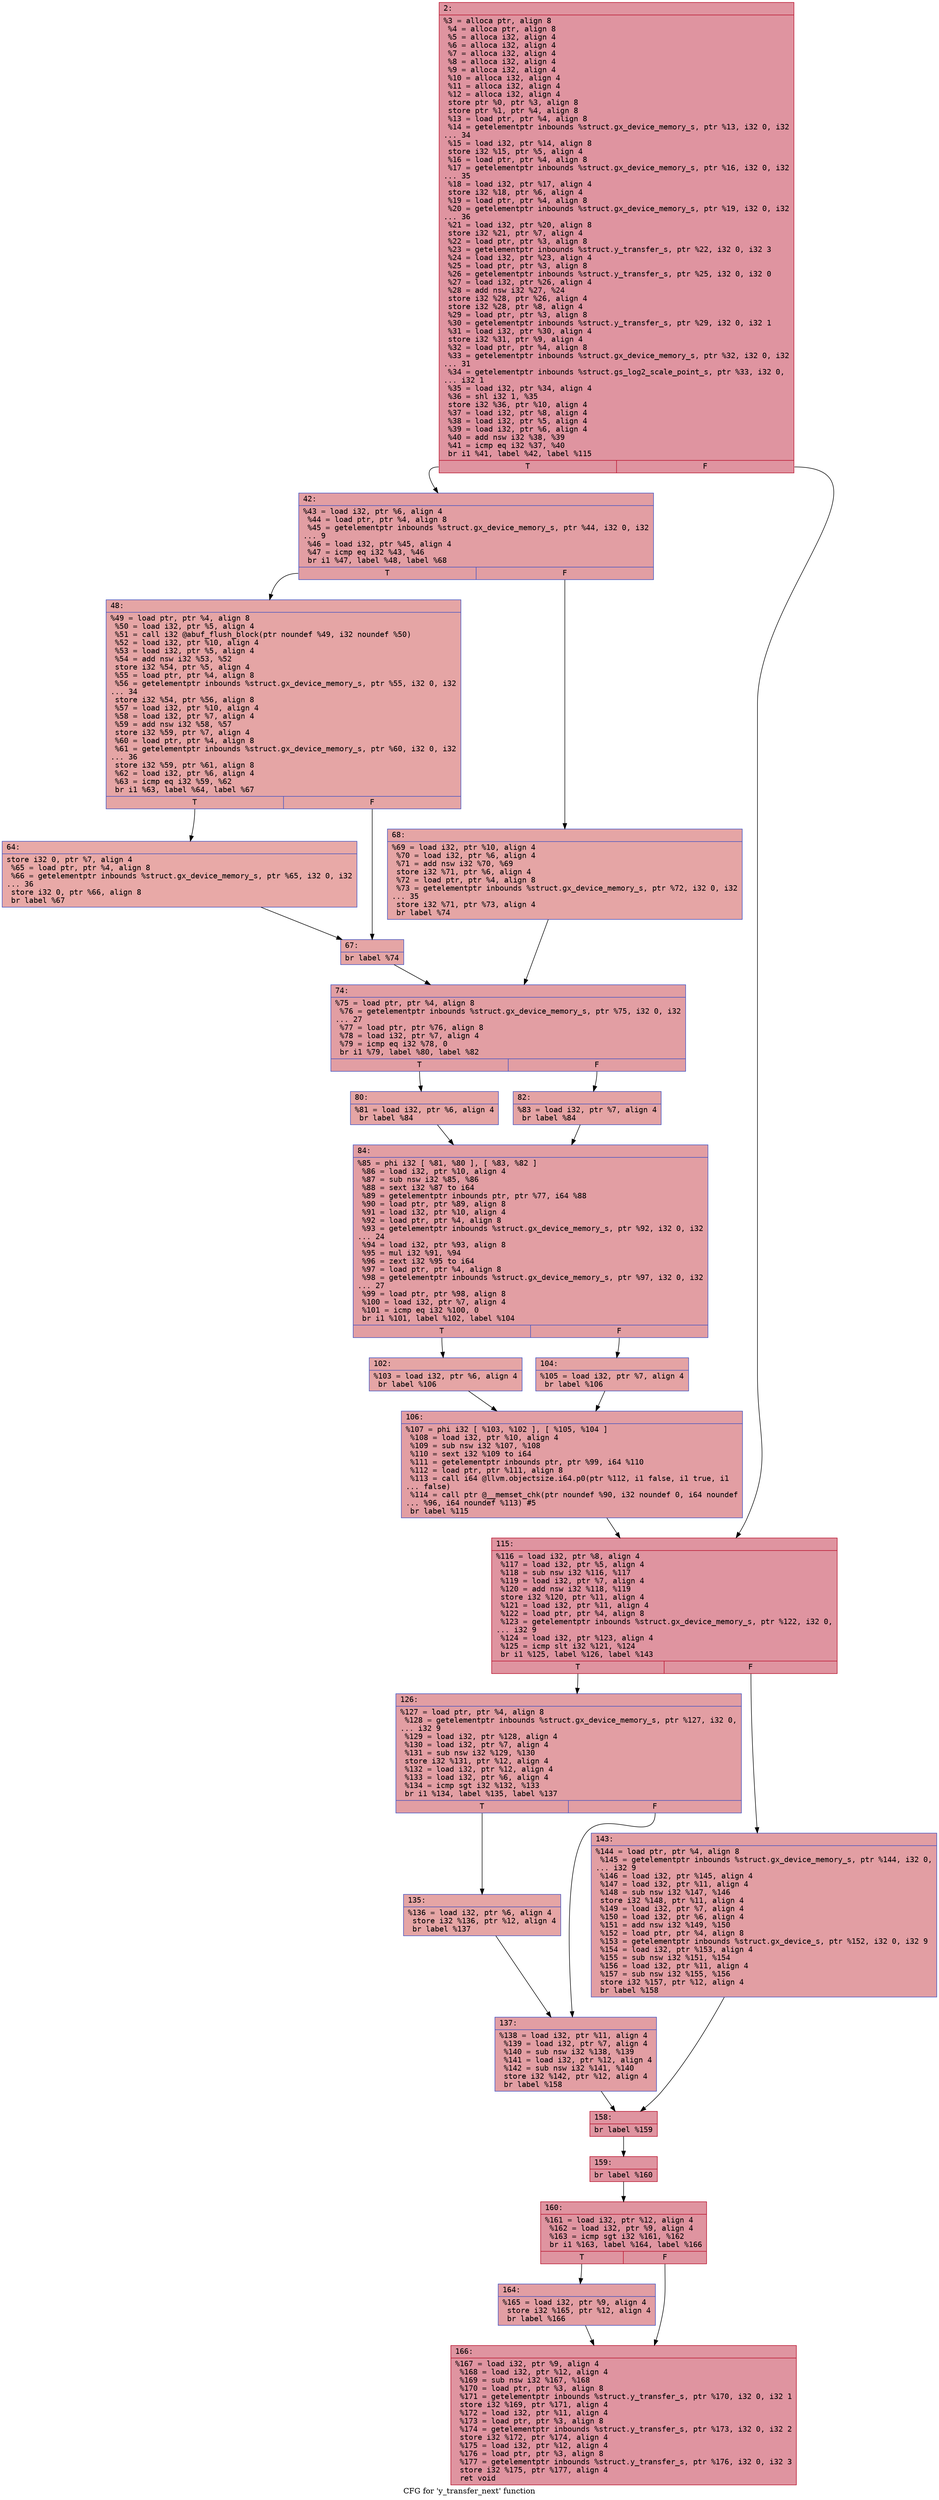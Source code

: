 digraph "CFG for 'y_transfer_next' function" {
	label="CFG for 'y_transfer_next' function";

	Node0x600002aeb7a0 [shape=record,color="#b70d28ff", style=filled, fillcolor="#b70d2870" fontname="Courier",label="{2:\l|  %3 = alloca ptr, align 8\l  %4 = alloca ptr, align 8\l  %5 = alloca i32, align 4\l  %6 = alloca i32, align 4\l  %7 = alloca i32, align 4\l  %8 = alloca i32, align 4\l  %9 = alloca i32, align 4\l  %10 = alloca i32, align 4\l  %11 = alloca i32, align 4\l  %12 = alloca i32, align 4\l  store ptr %0, ptr %3, align 8\l  store ptr %1, ptr %4, align 8\l  %13 = load ptr, ptr %4, align 8\l  %14 = getelementptr inbounds %struct.gx_device_memory_s, ptr %13, i32 0, i32\l... 34\l  %15 = load i32, ptr %14, align 8\l  store i32 %15, ptr %5, align 4\l  %16 = load ptr, ptr %4, align 8\l  %17 = getelementptr inbounds %struct.gx_device_memory_s, ptr %16, i32 0, i32\l... 35\l  %18 = load i32, ptr %17, align 4\l  store i32 %18, ptr %6, align 4\l  %19 = load ptr, ptr %4, align 8\l  %20 = getelementptr inbounds %struct.gx_device_memory_s, ptr %19, i32 0, i32\l... 36\l  %21 = load i32, ptr %20, align 8\l  store i32 %21, ptr %7, align 4\l  %22 = load ptr, ptr %3, align 8\l  %23 = getelementptr inbounds %struct.y_transfer_s, ptr %22, i32 0, i32 3\l  %24 = load i32, ptr %23, align 4\l  %25 = load ptr, ptr %3, align 8\l  %26 = getelementptr inbounds %struct.y_transfer_s, ptr %25, i32 0, i32 0\l  %27 = load i32, ptr %26, align 4\l  %28 = add nsw i32 %27, %24\l  store i32 %28, ptr %26, align 4\l  store i32 %28, ptr %8, align 4\l  %29 = load ptr, ptr %3, align 8\l  %30 = getelementptr inbounds %struct.y_transfer_s, ptr %29, i32 0, i32 1\l  %31 = load i32, ptr %30, align 4\l  store i32 %31, ptr %9, align 4\l  %32 = load ptr, ptr %4, align 8\l  %33 = getelementptr inbounds %struct.gx_device_memory_s, ptr %32, i32 0, i32\l... 31\l  %34 = getelementptr inbounds %struct.gs_log2_scale_point_s, ptr %33, i32 0,\l... i32 1\l  %35 = load i32, ptr %34, align 4\l  %36 = shl i32 1, %35\l  store i32 %36, ptr %10, align 4\l  %37 = load i32, ptr %8, align 4\l  %38 = load i32, ptr %5, align 4\l  %39 = load i32, ptr %6, align 4\l  %40 = add nsw i32 %38, %39\l  %41 = icmp eq i32 %37, %40\l  br i1 %41, label %42, label %115\l|{<s0>T|<s1>F}}"];
	Node0x600002aeb7a0:s0 -> Node0x600002aeb7f0[tooltip="2 -> 42\nProbability 50.00%" ];
	Node0x600002aeb7a0:s1 -> Node0x600002aebbb0[tooltip="2 -> 115\nProbability 50.00%" ];
	Node0x600002aeb7f0 [shape=record,color="#3d50c3ff", style=filled, fillcolor="#be242e70" fontname="Courier",label="{42:\l|  %43 = load i32, ptr %6, align 4\l  %44 = load ptr, ptr %4, align 8\l  %45 = getelementptr inbounds %struct.gx_device_memory_s, ptr %44, i32 0, i32\l... 9\l  %46 = load i32, ptr %45, align 4\l  %47 = icmp eq i32 %43, %46\l  br i1 %47, label %48, label %68\l|{<s0>T|<s1>F}}"];
	Node0x600002aeb7f0:s0 -> Node0x600002aeb840[tooltip="42 -> 48\nProbability 50.00%" ];
	Node0x600002aeb7f0:s1 -> Node0x600002aeb930[tooltip="42 -> 68\nProbability 50.00%" ];
	Node0x600002aeb840 [shape=record,color="#3d50c3ff", style=filled, fillcolor="#c5333470" fontname="Courier",label="{48:\l|  %49 = load ptr, ptr %4, align 8\l  %50 = load i32, ptr %5, align 4\l  %51 = call i32 @abuf_flush_block(ptr noundef %49, i32 noundef %50)\l  %52 = load i32, ptr %10, align 4\l  %53 = load i32, ptr %5, align 4\l  %54 = add nsw i32 %53, %52\l  store i32 %54, ptr %5, align 4\l  %55 = load ptr, ptr %4, align 8\l  %56 = getelementptr inbounds %struct.gx_device_memory_s, ptr %55, i32 0, i32\l... 34\l  store i32 %54, ptr %56, align 8\l  %57 = load i32, ptr %10, align 4\l  %58 = load i32, ptr %7, align 4\l  %59 = add nsw i32 %58, %57\l  store i32 %59, ptr %7, align 4\l  %60 = load ptr, ptr %4, align 8\l  %61 = getelementptr inbounds %struct.gx_device_memory_s, ptr %60, i32 0, i32\l... 36\l  store i32 %59, ptr %61, align 8\l  %62 = load i32, ptr %6, align 4\l  %63 = icmp eq i32 %59, %62\l  br i1 %63, label %64, label %67\l|{<s0>T|<s1>F}}"];
	Node0x600002aeb840:s0 -> Node0x600002aeb890[tooltip="48 -> 64\nProbability 50.00%" ];
	Node0x600002aeb840:s1 -> Node0x600002aeb8e0[tooltip="48 -> 67\nProbability 50.00%" ];
	Node0x600002aeb890 [shape=record,color="#3d50c3ff", style=filled, fillcolor="#ca3b3770" fontname="Courier",label="{64:\l|  store i32 0, ptr %7, align 4\l  %65 = load ptr, ptr %4, align 8\l  %66 = getelementptr inbounds %struct.gx_device_memory_s, ptr %65, i32 0, i32\l... 36\l  store i32 0, ptr %66, align 8\l  br label %67\l}"];
	Node0x600002aeb890 -> Node0x600002aeb8e0[tooltip="64 -> 67\nProbability 100.00%" ];
	Node0x600002aeb8e0 [shape=record,color="#3d50c3ff", style=filled, fillcolor="#c5333470" fontname="Courier",label="{67:\l|  br label %74\l}"];
	Node0x600002aeb8e0 -> Node0x600002aeb980[tooltip="67 -> 74\nProbability 100.00%" ];
	Node0x600002aeb930 [shape=record,color="#3d50c3ff", style=filled, fillcolor="#c5333470" fontname="Courier",label="{68:\l|  %69 = load i32, ptr %10, align 4\l  %70 = load i32, ptr %6, align 4\l  %71 = add nsw i32 %70, %69\l  store i32 %71, ptr %6, align 4\l  %72 = load ptr, ptr %4, align 8\l  %73 = getelementptr inbounds %struct.gx_device_memory_s, ptr %72, i32 0, i32\l... 35\l  store i32 %71, ptr %73, align 4\l  br label %74\l}"];
	Node0x600002aeb930 -> Node0x600002aeb980[tooltip="68 -> 74\nProbability 100.00%" ];
	Node0x600002aeb980 [shape=record,color="#3d50c3ff", style=filled, fillcolor="#be242e70" fontname="Courier",label="{74:\l|  %75 = load ptr, ptr %4, align 8\l  %76 = getelementptr inbounds %struct.gx_device_memory_s, ptr %75, i32 0, i32\l... 27\l  %77 = load ptr, ptr %76, align 8\l  %78 = load i32, ptr %7, align 4\l  %79 = icmp eq i32 %78, 0\l  br i1 %79, label %80, label %82\l|{<s0>T|<s1>F}}"];
	Node0x600002aeb980:s0 -> Node0x600002aeb9d0[tooltip="74 -> 80\nProbability 37.50%" ];
	Node0x600002aeb980:s1 -> Node0x600002aeba20[tooltip="74 -> 82\nProbability 62.50%" ];
	Node0x600002aeb9d0 [shape=record,color="#3d50c3ff", style=filled, fillcolor="#c5333470" fontname="Courier",label="{80:\l|  %81 = load i32, ptr %6, align 4\l  br label %84\l}"];
	Node0x600002aeb9d0 -> Node0x600002aeba70[tooltip="80 -> 84\nProbability 100.00%" ];
	Node0x600002aeba20 [shape=record,color="#3d50c3ff", style=filled, fillcolor="#c32e3170" fontname="Courier",label="{82:\l|  %83 = load i32, ptr %7, align 4\l  br label %84\l}"];
	Node0x600002aeba20 -> Node0x600002aeba70[tooltip="82 -> 84\nProbability 100.00%" ];
	Node0x600002aeba70 [shape=record,color="#3d50c3ff", style=filled, fillcolor="#be242e70" fontname="Courier",label="{84:\l|  %85 = phi i32 [ %81, %80 ], [ %83, %82 ]\l  %86 = load i32, ptr %10, align 4\l  %87 = sub nsw i32 %85, %86\l  %88 = sext i32 %87 to i64\l  %89 = getelementptr inbounds ptr, ptr %77, i64 %88\l  %90 = load ptr, ptr %89, align 8\l  %91 = load i32, ptr %10, align 4\l  %92 = load ptr, ptr %4, align 8\l  %93 = getelementptr inbounds %struct.gx_device_memory_s, ptr %92, i32 0, i32\l... 24\l  %94 = load i32, ptr %93, align 8\l  %95 = mul i32 %91, %94\l  %96 = zext i32 %95 to i64\l  %97 = load ptr, ptr %4, align 8\l  %98 = getelementptr inbounds %struct.gx_device_memory_s, ptr %97, i32 0, i32\l... 27\l  %99 = load ptr, ptr %98, align 8\l  %100 = load i32, ptr %7, align 4\l  %101 = icmp eq i32 %100, 0\l  br i1 %101, label %102, label %104\l|{<s0>T|<s1>F}}"];
	Node0x600002aeba70:s0 -> Node0x600002aebac0[tooltip="84 -> 102\nProbability 37.50%" ];
	Node0x600002aeba70:s1 -> Node0x600002aebb10[tooltip="84 -> 104\nProbability 62.50%" ];
	Node0x600002aebac0 [shape=record,color="#3d50c3ff", style=filled, fillcolor="#c5333470" fontname="Courier",label="{102:\l|  %103 = load i32, ptr %6, align 4\l  br label %106\l}"];
	Node0x600002aebac0 -> Node0x600002aebb60[tooltip="102 -> 106\nProbability 100.00%" ];
	Node0x600002aebb10 [shape=record,color="#3d50c3ff", style=filled, fillcolor="#c32e3170" fontname="Courier",label="{104:\l|  %105 = load i32, ptr %7, align 4\l  br label %106\l}"];
	Node0x600002aebb10 -> Node0x600002aebb60[tooltip="104 -> 106\nProbability 100.00%" ];
	Node0x600002aebb60 [shape=record,color="#3d50c3ff", style=filled, fillcolor="#be242e70" fontname="Courier",label="{106:\l|  %107 = phi i32 [ %103, %102 ], [ %105, %104 ]\l  %108 = load i32, ptr %10, align 4\l  %109 = sub nsw i32 %107, %108\l  %110 = sext i32 %109 to i64\l  %111 = getelementptr inbounds ptr, ptr %99, i64 %110\l  %112 = load ptr, ptr %111, align 8\l  %113 = call i64 @llvm.objectsize.i64.p0(ptr %112, i1 false, i1 true, i1\l... false)\l  %114 = call ptr @__memset_chk(ptr noundef %90, i32 noundef 0, i64 noundef\l... %96, i64 noundef %113) #5\l  br label %115\l}"];
	Node0x600002aebb60 -> Node0x600002aebbb0[tooltip="106 -> 115\nProbability 100.00%" ];
	Node0x600002aebbb0 [shape=record,color="#b70d28ff", style=filled, fillcolor="#b70d2870" fontname="Courier",label="{115:\l|  %116 = load i32, ptr %8, align 4\l  %117 = load i32, ptr %5, align 4\l  %118 = sub nsw i32 %116, %117\l  %119 = load i32, ptr %7, align 4\l  %120 = add nsw i32 %118, %119\l  store i32 %120, ptr %11, align 4\l  %121 = load i32, ptr %11, align 4\l  %122 = load ptr, ptr %4, align 8\l  %123 = getelementptr inbounds %struct.gx_device_memory_s, ptr %122, i32 0,\l... i32 9\l  %124 = load i32, ptr %123, align 4\l  %125 = icmp slt i32 %121, %124\l  br i1 %125, label %126, label %143\l|{<s0>T|<s1>F}}"];
	Node0x600002aebbb0:s0 -> Node0x600002aebc00[tooltip="115 -> 126\nProbability 50.00%" ];
	Node0x600002aebbb0:s1 -> Node0x600002aebcf0[tooltip="115 -> 143\nProbability 50.00%" ];
	Node0x600002aebc00 [shape=record,color="#3d50c3ff", style=filled, fillcolor="#be242e70" fontname="Courier",label="{126:\l|  %127 = load ptr, ptr %4, align 8\l  %128 = getelementptr inbounds %struct.gx_device_memory_s, ptr %127, i32 0,\l... i32 9\l  %129 = load i32, ptr %128, align 4\l  %130 = load i32, ptr %7, align 4\l  %131 = sub nsw i32 %129, %130\l  store i32 %131, ptr %12, align 4\l  %132 = load i32, ptr %12, align 4\l  %133 = load i32, ptr %6, align 4\l  %134 = icmp sgt i32 %132, %133\l  br i1 %134, label %135, label %137\l|{<s0>T|<s1>F}}"];
	Node0x600002aebc00:s0 -> Node0x600002aebc50[tooltip="126 -> 135\nProbability 50.00%" ];
	Node0x600002aebc00:s1 -> Node0x600002aebca0[tooltip="126 -> 137\nProbability 50.00%" ];
	Node0x600002aebc50 [shape=record,color="#3d50c3ff", style=filled, fillcolor="#c5333470" fontname="Courier",label="{135:\l|  %136 = load i32, ptr %6, align 4\l  store i32 %136, ptr %12, align 4\l  br label %137\l}"];
	Node0x600002aebc50 -> Node0x600002aebca0[tooltip="135 -> 137\nProbability 100.00%" ];
	Node0x600002aebca0 [shape=record,color="#3d50c3ff", style=filled, fillcolor="#be242e70" fontname="Courier",label="{137:\l|  %138 = load i32, ptr %11, align 4\l  %139 = load i32, ptr %7, align 4\l  %140 = sub nsw i32 %138, %139\l  %141 = load i32, ptr %12, align 4\l  %142 = sub nsw i32 %141, %140\l  store i32 %142, ptr %12, align 4\l  br label %158\l}"];
	Node0x600002aebca0 -> Node0x600002aebd40[tooltip="137 -> 158\nProbability 100.00%" ];
	Node0x600002aebcf0 [shape=record,color="#3d50c3ff", style=filled, fillcolor="#be242e70" fontname="Courier",label="{143:\l|  %144 = load ptr, ptr %4, align 8\l  %145 = getelementptr inbounds %struct.gx_device_memory_s, ptr %144, i32 0,\l... i32 9\l  %146 = load i32, ptr %145, align 4\l  %147 = load i32, ptr %11, align 4\l  %148 = sub nsw i32 %147, %146\l  store i32 %148, ptr %11, align 4\l  %149 = load i32, ptr %7, align 4\l  %150 = load i32, ptr %6, align 4\l  %151 = add nsw i32 %149, %150\l  %152 = load ptr, ptr %4, align 8\l  %153 = getelementptr inbounds %struct.gx_device_s, ptr %152, i32 0, i32 9\l  %154 = load i32, ptr %153, align 4\l  %155 = sub nsw i32 %151, %154\l  %156 = load i32, ptr %11, align 4\l  %157 = sub nsw i32 %155, %156\l  store i32 %157, ptr %12, align 4\l  br label %158\l}"];
	Node0x600002aebcf0 -> Node0x600002aebd40[tooltip="143 -> 158\nProbability 100.00%" ];
	Node0x600002aebd40 [shape=record,color="#b70d28ff", style=filled, fillcolor="#b70d2870" fontname="Courier",label="{158:\l|  br label %159\l}"];
	Node0x600002aebd40 -> Node0x600002aebd90[tooltip="158 -> 159\nProbability 100.00%" ];
	Node0x600002aebd90 [shape=record,color="#b70d28ff", style=filled, fillcolor="#b70d2870" fontname="Courier",label="{159:\l|  br label %160\l}"];
	Node0x600002aebd90 -> Node0x600002aebde0[tooltip="159 -> 160\nProbability 100.00%" ];
	Node0x600002aebde0 [shape=record,color="#b70d28ff", style=filled, fillcolor="#b70d2870" fontname="Courier",label="{160:\l|  %161 = load i32, ptr %12, align 4\l  %162 = load i32, ptr %9, align 4\l  %163 = icmp sgt i32 %161, %162\l  br i1 %163, label %164, label %166\l|{<s0>T|<s1>F}}"];
	Node0x600002aebde0:s0 -> Node0x600002aebe30[tooltip="160 -> 164\nProbability 50.00%" ];
	Node0x600002aebde0:s1 -> Node0x600002aebe80[tooltip="160 -> 166\nProbability 50.00%" ];
	Node0x600002aebe30 [shape=record,color="#3d50c3ff", style=filled, fillcolor="#be242e70" fontname="Courier",label="{164:\l|  %165 = load i32, ptr %9, align 4\l  store i32 %165, ptr %12, align 4\l  br label %166\l}"];
	Node0x600002aebe30 -> Node0x600002aebe80[tooltip="164 -> 166\nProbability 100.00%" ];
	Node0x600002aebe80 [shape=record,color="#b70d28ff", style=filled, fillcolor="#b70d2870" fontname="Courier",label="{166:\l|  %167 = load i32, ptr %9, align 4\l  %168 = load i32, ptr %12, align 4\l  %169 = sub nsw i32 %167, %168\l  %170 = load ptr, ptr %3, align 8\l  %171 = getelementptr inbounds %struct.y_transfer_s, ptr %170, i32 0, i32 1\l  store i32 %169, ptr %171, align 4\l  %172 = load i32, ptr %11, align 4\l  %173 = load ptr, ptr %3, align 8\l  %174 = getelementptr inbounds %struct.y_transfer_s, ptr %173, i32 0, i32 2\l  store i32 %172, ptr %174, align 4\l  %175 = load i32, ptr %12, align 4\l  %176 = load ptr, ptr %3, align 8\l  %177 = getelementptr inbounds %struct.y_transfer_s, ptr %176, i32 0, i32 3\l  store i32 %175, ptr %177, align 4\l  ret void\l}"];
}
